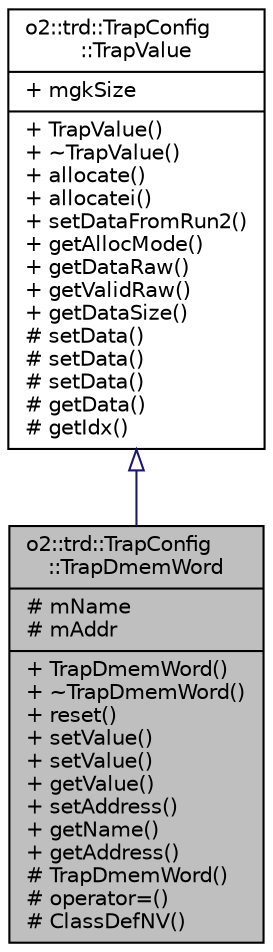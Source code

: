 digraph "o2::trd::TrapConfig::TrapDmemWord"
{
 // INTERACTIVE_SVG=YES
  bgcolor="transparent";
  edge [fontname="Helvetica",fontsize="10",labelfontname="Helvetica",labelfontsize="10"];
  node [fontname="Helvetica",fontsize="10",shape=record];
  Node0 [label="{o2::trd::TrapConfig\l::TrapDmemWord\n|# mName\l# mAddr\l|+ TrapDmemWord()\l+ ~TrapDmemWord()\l+ reset()\l+ setValue()\l+ setValue()\l+ getValue()\l+ setAddress()\l+ getName()\l+ getAddress()\l# TrapDmemWord()\l# operator=()\l# ClassDefNV()\l}",height=0.2,width=0.4,color="black", fillcolor="grey75", style="filled", fontcolor="black"];
  Node1 -> Node0 [dir="back",color="midnightblue",fontsize="10",style="solid",arrowtail="onormal",fontname="Helvetica"];
  Node1 [label="{o2::trd::TrapConfig\l::TrapValue\n|+ mgkSize\l|+ TrapValue()\l+ ~TrapValue()\l+ allocate()\l+ allocatei()\l+ setDataFromRun2()\l+ getAllocMode()\l+ getDataRaw()\l+ getValidRaw()\l+ getDataSize()\l# setData()\l# setData()\l# setData()\l# getData()\l# getIdx()\l}",height=0.2,width=0.4,color="black",URL="$d0/dbb/classo2_1_1trd_1_1TrapConfig_1_1TrapValue.html"];
}
